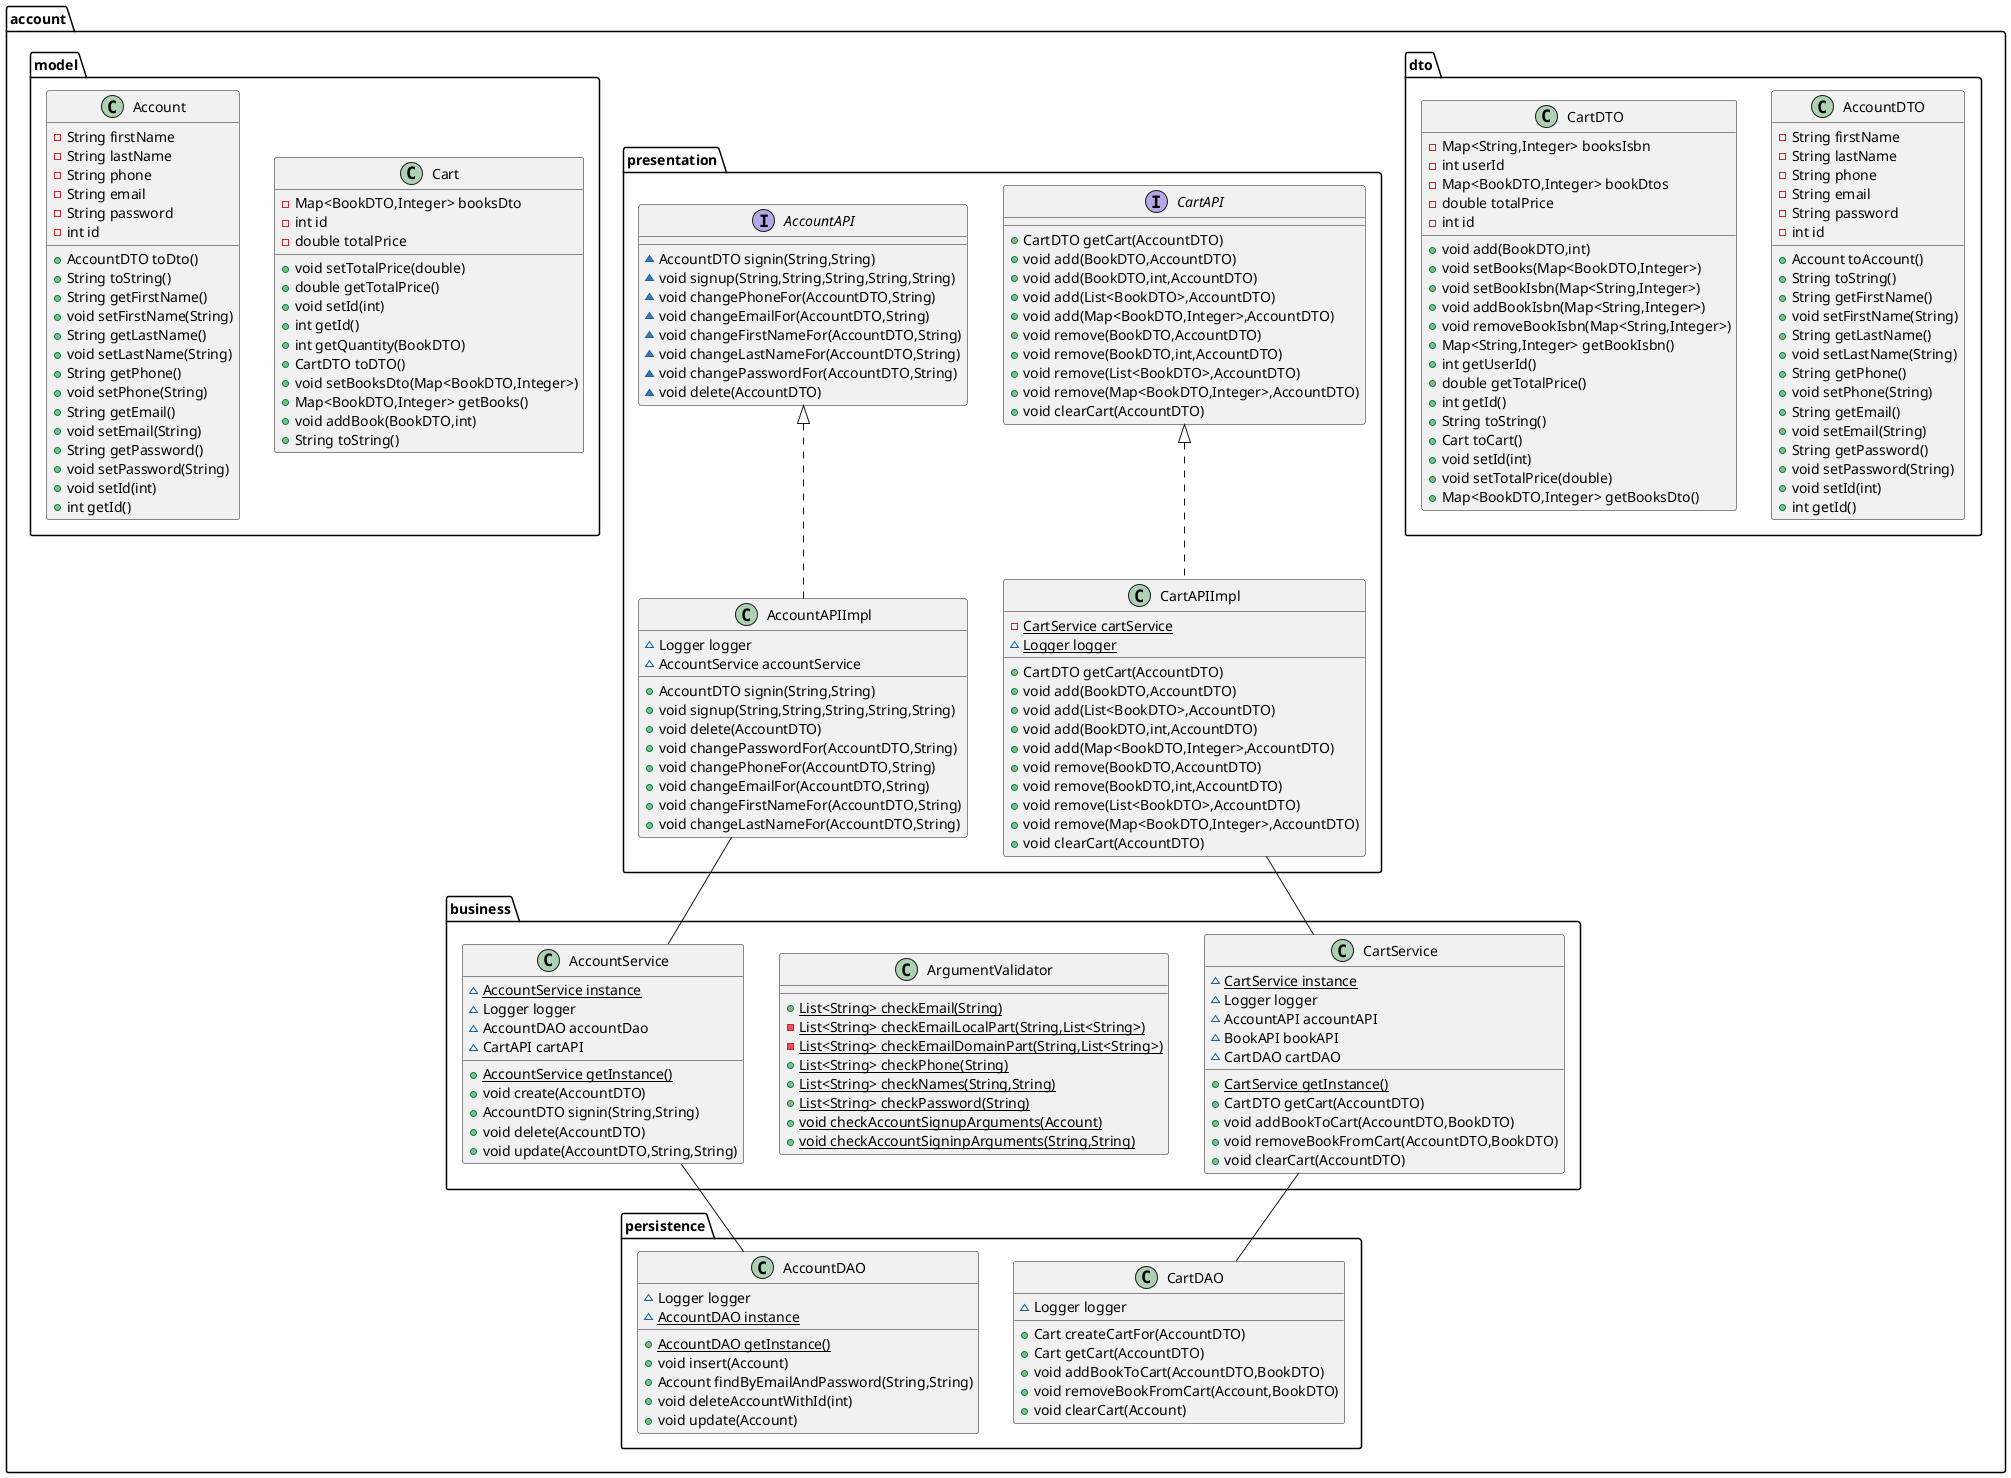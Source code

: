 @startuml
class account.dto.AccountDTO {
- String firstName
- String lastName
- String phone
- String email
- String password
- int id
+ Account toAccount()
+ String toString()
+ String getFirstName()
+ void setFirstName(String)
+ String getLastName()
+ void setLastName(String)
+ String getPhone()
+ void setPhone(String)
+ String getEmail()
+ void setEmail(String)
+ String getPassword()
+ void setPassword(String)
+ void setId(int)
+ int getId()
}


class account.business.CartService {
~ {static} CartService instance
~ Logger logger
~ AccountAPI accountAPI
~ BookAPI bookAPI
~ CartDAO cartDAO
+ {static} CartService getInstance()
+ CartDTO getCart(AccountDTO)
+ void addBookToCart(AccountDTO,BookDTO)
+ void removeBookFromCart(AccountDTO,BookDTO)
+ void clearCart(AccountDTO)
}


class account.presentation.CartAPIImpl {
- {static} CartService cartService
~ {static} Logger logger
+ CartDTO getCart(AccountDTO)
+ void add(BookDTO,AccountDTO)
+ void add(List<BookDTO>,AccountDTO)
+ void add(BookDTO,int,AccountDTO)
+ void add(Map<BookDTO,Integer>,AccountDTO)
+ void remove(BookDTO,AccountDTO)
+ void remove(BookDTO,int,AccountDTO)
+ void remove(List<BookDTO>,AccountDTO)
+ void remove(Map<BookDTO,Integer>,AccountDTO)
+ void clearCart(AccountDTO)
}


class account.dto.CartDTO {
- Map<String,Integer> booksIsbn
- int userId
- Map<BookDTO,Integer> bookDtos
- double totalPrice
- int id
+ void add(BookDTO,int)
+ void setBooks(Map<BookDTO,Integer>)
+ void setBookIsbn(Map<String,Integer>)
+ void addBookIsbn(Map<String,Integer>)
+ void removeBookIsbn(Map<String,Integer>)
+ Map<String,Integer> getBookIsbn()
+ int getUserId()
+ double getTotalPrice()
+ int getId()
+ String toString()
+ Cart toCart()
+ void setId(int)
+ void setTotalPrice(double)
+ Map<BookDTO,Integer> getBooksDto()
}


interface account.presentation.AccountAPI {
~ AccountDTO signin(String,String)
~ void signup(String,String,String,String,String)
~ void changePhoneFor(AccountDTO,String)
~ void changeEmailFor(AccountDTO,String)
~ void changeFirstNameFor(AccountDTO,String)
~ void changeLastNameFor(AccountDTO,String)
~ void changePasswordFor(AccountDTO,String)
~ void delete(AccountDTO)
}

class account.presentation.AccountAPIImpl {
~ Logger logger
~ AccountService accountService
+ AccountDTO signin(String,String)
+ void signup(String,String,String,String,String)
+ void delete(AccountDTO)
+ void changePasswordFor(AccountDTO,String)
+ void changePhoneFor(AccountDTO,String)
+ void changeEmailFor(AccountDTO,String)
+ void changeFirstNameFor(AccountDTO,String)
+ void changeLastNameFor(AccountDTO,String)
}


interface account.presentation.CartAPI {
+ CartDTO getCart(AccountDTO)
+ void add(BookDTO,AccountDTO)
+ void add(BookDTO,int,AccountDTO)
+ void add(List<BookDTO>,AccountDTO)
+ void add(Map<BookDTO,Integer>,AccountDTO)
+ void remove(BookDTO,AccountDTO)
+ void remove(BookDTO,int,AccountDTO)
+ void remove(List<BookDTO>,AccountDTO)
+ void remove(Map<BookDTO,Integer>,AccountDTO)
+ void clearCart(AccountDTO)
}


class account.business.ArgumentValidator {
+ {static} List<String> checkEmail(String)
- {static} List<String> checkEmailLocalPart(String,List<String>)
- {static} List<String> checkEmailDomainPart(String,List<String>)
+ {static} List<String> checkPhone(String)
+ {static} List<String> checkNames(String,String)
+ {static} List<String> checkPassword(String)
+ {static} void checkAccountSignupArguments(Account)
+ {static} void checkAccountSigninpArguments(String,String)
}


class account.persistence.AccountDAO {
~ Logger logger
~ {static} AccountDAO instance
+ {static} AccountDAO getInstance()
+ void insert(Account)
+ Account findByEmailAndPassword(String,String)
+ void deleteAccountWithId(int)
+ void update(Account)
}



class account.model.Cart {
- Map<BookDTO,Integer> booksDto
- int id
- double totalPrice
+ void setTotalPrice(double)
+ double getTotalPrice()
+ void setId(int)
+ int getId()
+ int getQuantity(BookDTO)
+ CartDTO toDTO()
+ void setBooksDto(Map<BookDTO,Integer>)
+ Map<BookDTO,Integer> getBooks()
+ void addBook(BookDTO,int)
+ String toString()
}


class account.model.Account {
- String firstName
- String lastName
- String phone
- String email
- String password
- int id
+ AccountDTO toDto()
+ String toString()
+ String getFirstName()
+ void setFirstName(String)
+ String getLastName()
+ void setLastName(String)
+ String getPhone()
+ void setPhone(String)
+ String getEmail()
+ void setEmail(String)
+ String getPassword()
+ void setPassword(String)
+ void setId(int)
+ int getId()
}


class account.business.AccountService {
~ {static} AccountService instance
~ Logger logger
~ AccountDAO accountDao
~ CartAPI cartAPI
+ {static} AccountService getInstance()
+ void create(AccountDTO)
+ AccountDTO signin(String,String)
+ void delete(AccountDTO)
+ void update(AccountDTO,String,String)
}


class account.persistence.CartDAO {
~ Logger logger
+ Cart createCartFor(AccountDTO)
+ Cart getCart(AccountDTO)
+ void addBookToCart(AccountDTO,BookDTO)
+ void removeBookFromCart(Account,BookDTO)
+ void clearCart(Account)
}




account.presentation.CartAPI <|.. account.presentation.CartAPIImpl
account.presentation.AccountAPI <|.. account.presentation.AccountAPIImpl


account.presentation.AccountAPIImpl -- account.business.AccountService
account.presentation.CartAPIImpl -- account.business.CartService
account.business.AccountService -- account.persistence.AccountDAO
account.business.CartService -- account.persistence.CartDAO
@enduml